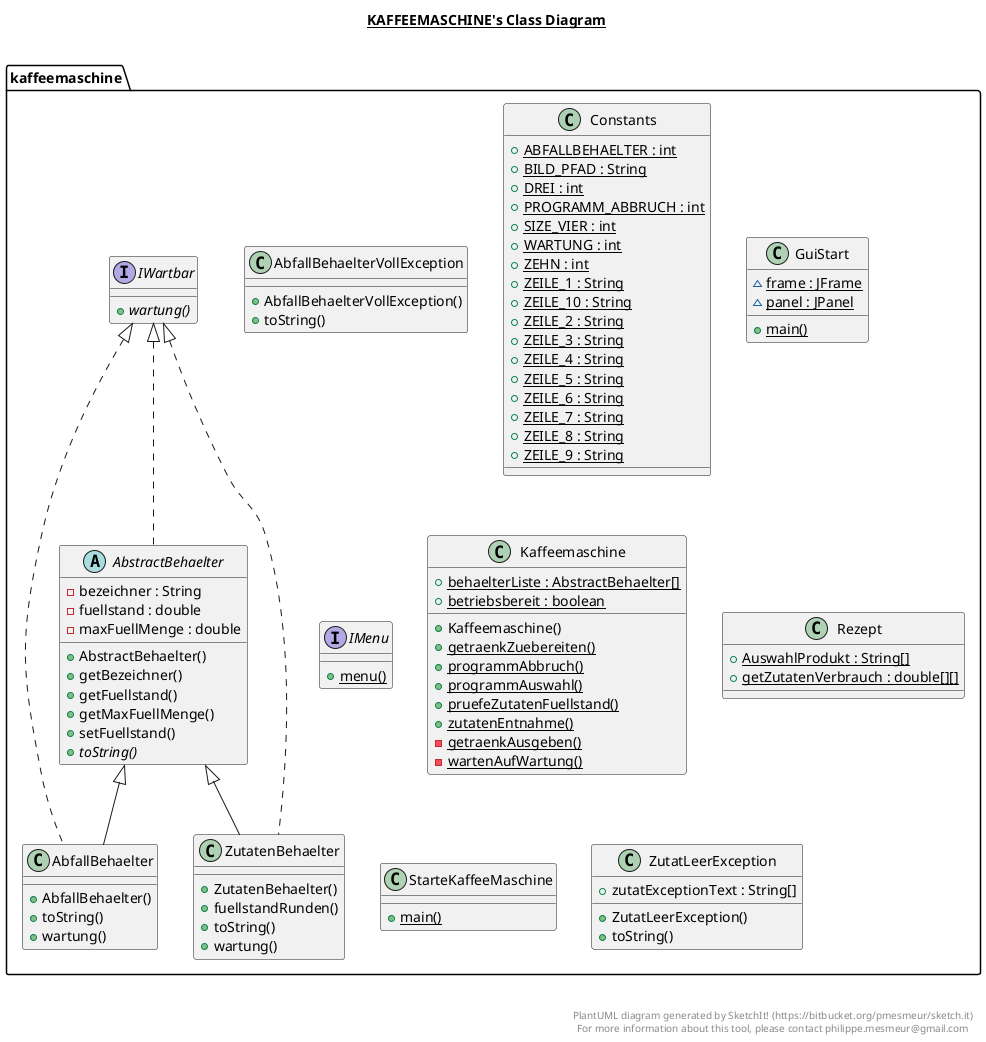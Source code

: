 @startuml

title __KAFFEEMASCHINE's Class Diagram__\n

  namespace kaffeemaschine {
    class kaffeemaschine.AbfallBehaelter {
        + AbfallBehaelter()
        + toString()
        + wartung()
    }
  }
  

  namespace kaffeemaschine {
    class kaffeemaschine.AbfallBehaelterVollException {
        + AbfallBehaelterVollException()
        + toString()
    }
  }
  

  namespace kaffeemaschine {
    abstract class kaffeemaschine.AbstractBehaelter {
        - bezeichner : String
        - fuellstand : double
        - maxFuellMenge : double
        + AbstractBehaelter()
        + getBezeichner()
        + getFuellstand()
        + getMaxFuellMenge()
        + setFuellstand()
        {abstract} + toString()
    }
  }
  

  namespace kaffeemaschine {
    class kaffeemaschine.Constants {
        {static} + ABFALLBEHAELTER : int
        {static} + BILD_PFAD : String
        {static} + DREI : int
        {static} + PROGRAMM_ABBRUCH : int
        {static} + SIZE_VIER : int
        {static} + WARTUNG : int
        {static} + ZEHN : int
        {static} + ZEILE_1 : String
        {static} + ZEILE_10 : String
        {static} + ZEILE_2 : String
        {static} + ZEILE_3 : String
        {static} + ZEILE_4 : String
        {static} + ZEILE_5 : String
        {static} + ZEILE_6 : String
        {static} + ZEILE_7 : String
        {static} + ZEILE_8 : String
        {static} + ZEILE_9 : String
    }
  }
  

  namespace kaffeemaschine {
    class kaffeemaschine.GuiStart {
        {static} ~ frame : JFrame
        {static} ~ panel : JPanel
        {static} + main()
    }
  }
  

  namespace kaffeemaschine {
    interface kaffeemaschine.IMenu {
        {static} + menu()
    }
  }
  

  namespace kaffeemaschine {
    interface kaffeemaschine.IWartbar {
        {abstract} + wartung()
    }
  }
  

  namespace kaffeemaschine {
    class kaffeemaschine.Kaffeemaschine {
        {static} + behaelterListe : AbstractBehaelter[]
        {static} + betriebsbereit : boolean
        + Kaffeemaschine()
        {static} + getraenkZuebereiten()
        {static} + programmAbbruch()
        {static} + programmAuswahl()
        {static} + pruefeZutatenFuellstand()
        {static} + zutatenEntnahme()
        {static} - getraenkAusgeben()
        {static} - wartenAufWartung()
    }
  }
  

  namespace kaffeemaschine {
    class kaffeemaschine.Rezept {
        {static} + AuswahlProdukt : String[]
        {static} + getZutatenVerbrauch : double[][]
    }
  }
  

  namespace kaffeemaschine {
    class kaffeemaschine.StarteKaffeeMaschine {
        {static} + main()
    }
  }
  

  namespace kaffeemaschine {
    class kaffeemaschine.ZutatLeerException {
        + zutatExceptionText : String[]
        + ZutatLeerException()
        + toString()
    }
  }
  

  namespace kaffeemaschine {
    class kaffeemaschine.ZutatenBehaelter {
        + ZutatenBehaelter()
        + fuellstandRunden()
        + toString()
        + wartung()
    }
  }
  

  kaffeemaschine.AbfallBehaelter .up.|> kaffeemaschine.IWartbar
  kaffeemaschine.AbfallBehaelter -up-|> kaffeemaschine.AbstractBehaelter
  kaffeemaschine.AbstractBehaelter .up.|> kaffeemaschine.IWartbar
  kaffeemaschine.ZutatenBehaelter .up.|> kaffeemaschine.IWartbar
  kaffeemaschine.ZutatenBehaelter -up-|> kaffeemaschine.AbstractBehaelter


right footer


PlantUML diagram generated by SketchIt! (https://bitbucket.org/pmesmeur/sketch.it)
For more information about this tool, please contact philippe.mesmeur@gmail.com
endfooter

@enduml
